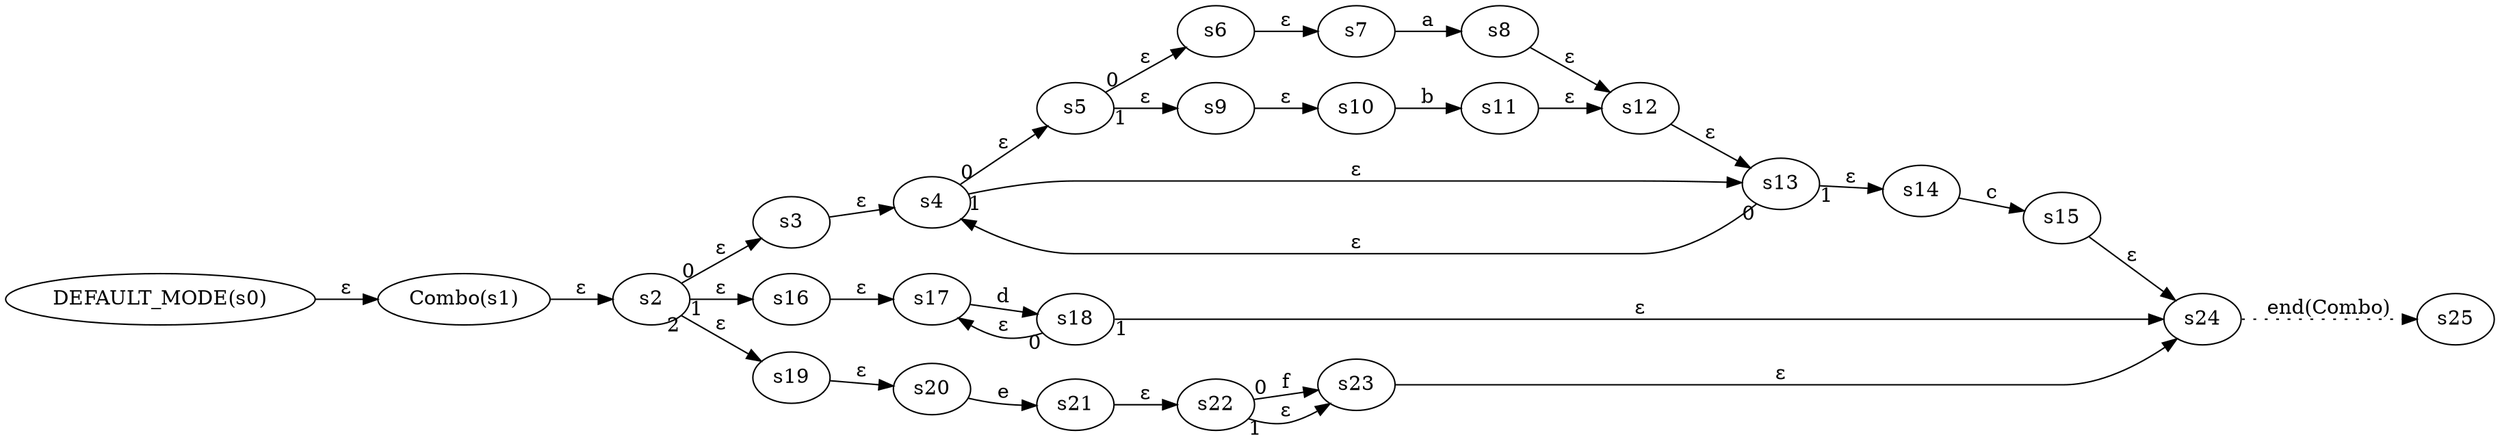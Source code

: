 digraph ATN {
  rankdir=LR;

  "DEFAULT_MODE(s0)" -> "Combo(s1)" [label=ε]
  "Combo(s1)" -> s2 [label=ε]
  s2 -> s3 [label=ε taillabel=0]
  s3 -> s4 [label=ε]
  s4 -> s5 [label=ε taillabel=0]
  s5 -> s6 [label=ε taillabel=0]
  s6 -> s7 [label=ε]
  s7 -> s8 [label=a]
  s8 -> s12 [label=ε]
  s12 -> s13 [label=ε]
  s13 -> s4 [label=ε taillabel=0]
  s13 -> s14 [label=ε taillabel=1]
  s14 -> s15 [label=c]
  s15 -> s24 [label=ε]
  s24 -> s25 [label="end(Combo)" style=dotted]
  s5 -> s9 [label=ε taillabel=1]
  s9 -> s10 [label=ε]
  s10 -> s11 [label=b]
  s11 -> s12 [label=ε]
  s4 -> s13 [label=ε taillabel=1]
  s2 -> s16 [label=ε taillabel=1]
  s16 -> s17 [label=ε]
  s17 -> s18 [label=d]
  s18 -> s17 [label=ε taillabel=0]
  s18 -> s24 [label=ε taillabel=1]
  s2 -> s19 [label=ε taillabel=2]
  s19 -> s20 [label=ε]
  s20 -> s21 [label=e]
  s21 -> s22 [label=ε]
  s22 -> s23 [label=f taillabel=0]
  s23 -> s24 [label=ε]
  s22 -> s23 [label=ε taillabel=1]
}